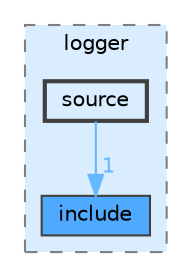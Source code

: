 digraph "lib/core/logger/source"
{
 // LATEX_PDF_SIZE
  bgcolor="transparent";
  edge [fontname=Helvetica,fontsize=10,labelfontname=Helvetica,labelfontsize=10];
  node [fontname=Helvetica,fontsize=10,shape=box,height=0.2,width=0.4];
  compound=true
  subgraph clusterdir_3abd7e524b18be2791e1cb82bd099322 {
    graph [ bgcolor="#daedff", pencolor="grey50", label="logger", fontname=Helvetica,fontsize=10 style="filled,dashed", URL="dir_3abd7e524b18be2791e1cb82bd099322.html",tooltip=""]
  dir_8eebb0df3be9f3d99ee4fe6e83403acc [label="include", fillcolor="#4ea9ff", color="grey25", style="filled", URL="dir_8eebb0df3be9f3d99ee4fe6e83403acc.html",tooltip=""];
  dir_c99de6dc36d054b811a10f97d8847dde [label="source", fillcolor="#daedff", color="grey25", style="filled,bold", URL="dir_c99de6dc36d054b811a10f97d8847dde.html",tooltip=""];
  }
  dir_c99de6dc36d054b811a10f97d8847dde->dir_8eebb0df3be9f3d99ee4fe6e83403acc [headlabel="1", labeldistance=1.5 headhref="dir_000020_000008.html" color="steelblue1" fontcolor="steelblue1"];
}
